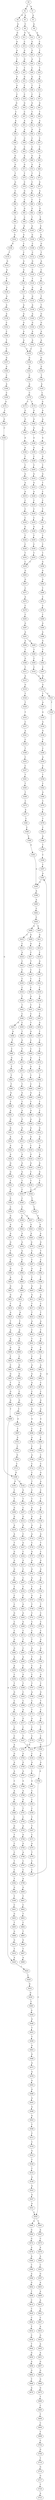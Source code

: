 strict digraph  {
	S0 -> S1 [ label = A ];
	S0 -> S2 [ label = C ];
	S1 -> S3 [ label = A ];
	S2 -> S4 [ label = G ];
	S2 -> S5 [ label = A ];
	S3 -> S6 [ label = A ];
	S4 -> S7 [ label = A ];
	S5 -> S8 [ label = C ];
	S6 -> S9 [ label = A ];
	S7 -> S10 [ label = G ];
	S8 -> S11 [ label = G ];
	S8 -> S12 [ label = C ];
	S9 -> S13 [ label = C ];
	S10 -> S14 [ label = A ];
	S11 -> S15 [ label = C ];
	S12 -> S16 [ label = G ];
	S13 -> S17 [ label = T ];
	S14 -> S18 [ label = A ];
	S15 -> S19 [ label = G ];
	S16 -> S20 [ label = G ];
	S17 -> S21 [ label = T ];
	S18 -> S22 [ label = C ];
	S19 -> S23 [ label = G ];
	S20 -> S24 [ label = A ];
	S21 -> S25 [ label = T ];
	S22 -> S26 [ label = T ];
	S23 -> S27 [ label = T ];
	S24 -> S28 [ label = C ];
	S25 -> S29 [ label = G ];
	S26 -> S30 [ label = G ];
	S27 -> S31 [ label = G ];
	S28 -> S32 [ label = G ];
	S29 -> S33 [ label = C ];
	S30 -> S34 [ label = G ];
	S31 -> S35 [ label = C ];
	S32 -> S36 [ label = T ];
	S33 -> S37 [ label = C ];
	S34 -> S38 [ label = C ];
	S35 -> S39 [ label = C ];
	S36 -> S40 [ label = C ];
	S37 -> S41 [ label = G ];
	S38 -> S42 [ label = G ];
	S39 -> S43 [ label = G ];
	S40 -> S44 [ label = G ];
	S41 -> S45 [ label = T ];
	S42 -> S46 [ label = C ];
	S43 -> S47 [ label = C ];
	S44 -> S48 [ label = T ];
	S45 -> S49 [ label = A ];
	S46 -> S50 [ label = A ];
	S47 -> S51 [ label = A ];
	S48 -> S52 [ label = G ];
	S49 -> S53 [ label = G ];
	S50 -> S54 [ label = G ];
	S51 -> S55 [ label = A ];
	S52 -> S56 [ label = A ];
	S53 -> S57 [ label = C ];
	S54 -> S58 [ label = C ];
	S55 -> S59 [ label = C ];
	S56 -> S60 [ label = C ];
	S57 -> S61 [ label = C ];
	S58 -> S62 [ label = G ];
	S59 -> S63 [ label = C ];
	S60 -> S64 [ label = C ];
	S61 -> S65 [ label = G ];
	S62 -> S66 [ label = G ];
	S63 -> S67 [ label = A ];
	S64 -> S68 [ label = G ];
	S65 -> S69 [ label = G ];
	S66 -> S70 [ label = G ];
	S67 -> S71 [ label = G ];
	S68 -> S72 [ label = G ];
	S69 -> S73 [ label = T ];
	S70 -> S74 [ label = T ];
	S71 -> S75 [ label = T ];
	S72 -> S76 [ label = T ];
	S73 -> S77 [ label = G ];
	S74 -> S78 [ label = G ];
	S75 -> S79 [ label = C ];
	S76 -> S80 [ label = C ];
	S77 -> S81 [ label = A ];
	S78 -> S82 [ label = C ];
	S79 -> S83 [ label = G ];
	S80 -> S84 [ label = G ];
	S81 -> S85 [ label = C ];
	S82 -> S86 [ label = C ];
	S83 -> S87 [ label = C ];
	S84 -> S88 [ label = C ];
	S85 -> S89 [ label = G ];
	S86 -> S90 [ label = G ];
	S87 -> S91 [ label = G ];
	S88 -> S92 [ label = G ];
	S89 -> S93 [ label = T ];
	S90 -> S94 [ label = C ];
	S91 -> S95 [ label = C ];
	S92 -> S96 [ label = T ];
	S93 -> S97 [ label = G ];
	S94 -> S98 [ label = C ];
	S95 -> S99 [ label = A ];
	S96 -> S100 [ label = A ];
	S97 -> S101 [ label = G ];
	S98 -> S102 [ label = G ];
	S99 -> S103 [ label = G ];
	S100 -> S104 [ label = G ];
	S101 -> S105 [ label = G ];
	S102 -> S106 [ label = G ];
	S103 -> S107 [ label = C ];
	S104 -> S108 [ label = C ];
	S105 -> S109 [ label = T ];
	S106 -> S110 [ label = T ];
	S107 -> S111 [ label = C ];
	S108 -> S112 [ label = C ];
	S109 -> S113 [ label = A ];
	S110 -> S114 [ label = G ];
	S111 -> S115 [ label = G ];
	S112 -> S116 [ label = G ];
	S113 -> S117 [ label = C ];
	S114 -> S118 [ label = G ];
	S115 -> S119 [ label = G ];
	S116 -> S120 [ label = C ];
	S117 -> S121 [ label = T ];
	S118 -> S122 [ label = T ];
	S119 -> S123 [ label = T ];
	S120 -> S124 [ label = T ];
	S121 -> S125 [ label = A ];
	S122 -> S126 [ label = G ];
	S123 -> S127 [ label = G ];
	S124 -> S128 [ label = G ];
	S125 -> S129 [ label = T ];
	S126 -> S130 [ label = G ];
	S127 -> S131 [ label = G ];
	S128 -> S132 [ label = G ];
	S129 -> S133 [ label = T ];
	S130 -> S134 [ label = A ];
	S131 -> S135 [ label = A ];
	S132 -> S136 [ label = A ];
	S133 -> S137 [ label = G ];
	S134 -> S138 [ label = A ];
	S135 -> S139 [ label = A ];
	S136 -> S140 [ label = A ];
	S137 -> S141 [ label = G ];
	S138 -> S142 [ label = C ];
	S139 -> S143 [ label = G ];
	S140 -> S144 [ label = G ];
	S141 -> S145 [ label = A ];
	S142 -> S146 [ label = C ];
	S143 -> S147 [ label = A ];
	S144 -> S148 [ label = A ];
	S145 -> S149 [ label = A ];
	S146 -> S150 [ label = T ];
	S147 -> S151 [ label = A ];
	S148 -> S152 [ label = A ];
	S149 -> S153 [ label = C ];
	S150 -> S154 [ label = C ];
	S151 -> S155 [ label = C ];
	S152 -> S155 [ label = C ];
	S153 -> S156 [ label = G ];
	S154 -> S157 [ label = G ];
	S155 -> S158 [ label = G ];
	S156 -> S159 [ label = G ];
	S157 -> S160 [ label = G ];
	S158 -> S161 [ label = G ];
	S159 -> S162 [ label = T ];
	S160 -> S163 [ label = C ];
	S161 -> S164 [ label = C ];
	S162 -> S165 [ label = A ];
	S163 -> S166 [ label = A ];
	S164 -> S167 [ label = A ];
	S165 -> S168 [ label = C ];
	S166 -> S169 [ label = C ];
	S167 -> S170 [ label = C ];
	S168 -> S171 [ label = G ];
	S169 -> S172 [ label = G ];
	S170 -> S173 [ label = C ];
	S170 -> S174 [ label = T ];
	S171 -> S175 [ label = A ];
	S172 -> S176 [ label = C ];
	S173 -> S177 [ label = G ];
	S174 -> S178 [ label = G ];
	S175 -> S179 [ label = A ];
	S176 -> S180 [ label = G ];
	S177 -> S181 [ label = G ];
	S178 -> S182 [ label = G ];
	S179 -> S183 [ label = G ];
	S180 -> S184 [ label = C ];
	S181 -> S185 [ label = G ];
	S182 -> S186 [ label = G ];
	S183 -> S187 [ label = A ];
	S184 -> S188 [ label = G ];
	S185 -> S189 [ label = A ];
	S186 -> S190 [ label = A ];
	S187 -> S191 [ label = A ];
	S188 -> S192 [ label = C ];
	S188 -> S193 [ label = G ];
	S189 -> S194 [ label = A ];
	S190 -> S195 [ label = A ];
	S191 -> S196 [ label = G ];
	S192 -> S197 [ label = G ];
	S193 -> S198 [ label = C ];
	S194 -> S199 [ label = T ];
	S195 -> S200 [ label = C ];
	S196 -> S201 [ label = T ];
	S197 -> S202 [ label = T ];
	S198 -> S203 [ label = T ];
	S199 -> S204 [ label = T ];
	S200 -> S205 [ label = T ];
	S201 -> S206 [ label = G ];
	S202 -> S207 [ label = C ];
	S203 -> S208 [ label = G ];
	S204 -> S209 [ label = G ];
	S205 -> S210 [ label = G ];
	S206 -> S211 [ label = T ];
	S207 -> S212 [ label = G ];
	S208 -> S213 [ label = G ];
	S209 -> S214 [ label = A ];
	S210 -> S215 [ label = G ];
	S211 -> S216 [ label = C ];
	S212 -> S217 [ label = A ];
	S213 -> S218 [ label = A ];
	S214 -> S219 [ label = A ];
	S215 -> S220 [ label = A ];
	S216 -> S221 [ label = C ];
	S217 -> S222 [ label = C ];
	S218 -> S223 [ label = A ];
	S219 -> S224 [ label = C ];
	S220 -> S225 [ label = C ];
	S221 -> S226 [ label = T ];
	S222 -> S227 [ label = G ];
	S223 -> S228 [ label = T ];
	S224 -> S229 [ label = C ];
	S225 -> S230 [ label = C ];
	S226 -> S231 [ label = G ];
	S227 -> S232 [ label = C ];
	S228 -> S233 [ label = G ];
	S229 -> S234 [ label = C ];
	S230 -> S235 [ label = C ];
	S231 -> S236 [ label = G ];
	S232 -> S237 [ label = G ];
	S233 -> S238 [ label = G ];
	S234 -> S239 [ label = G ];
	S235 -> S240 [ label = G ];
	S236 -> S241 [ label = C ];
	S237 -> S242 [ label = C ];
	S238 -> S243 [ label = G ];
	S239 -> S244 [ label = T ];
	S240 -> S245 [ label = T ];
	S241 -> S246 [ label = C ];
	S242 -> S247 [ label = C ];
	S243 -> S248 [ label = G ];
	S244 -> S249 [ label = C ];
	S245 -> S250 [ label = C ];
	S246 -> S251 [ label = T ];
	S247 -> S252 [ label = T ];
	S248 -> S253 [ label = T ];
	S249 -> S254 [ label = T ];
	S250 -> S255 [ label = T ];
	S251 -> S256 [ label = G ];
	S252 -> S257 [ label = C ];
	S253 -> S258 [ label = C ];
	S254 -> S259 [ label = C ];
	S255 -> S259 [ label = C ];
	S256 -> S260 [ label = G ];
	S257 -> S261 [ label = G ];
	S258 -> S262 [ label = C ];
	S259 -> S263 [ label = G ];
	S260 -> S264 [ label = G ];
	S261 -> S265 [ label = G ];
	S262 -> S266 [ label = G ];
	S263 -> S267 [ label = G ];
	S264 -> S268 [ label = T ];
	S265 -> S269 [ label = G ];
	S266 -> S270 [ label = C ];
	S267 -> S271 [ label = C ];
	S268 -> S272 [ label = C ];
	S269 -> S273 [ label = C ];
	S270 -> S274 [ label = C ];
	S271 -> S275 [ label = A ];
	S272 -> S276 [ label = C ];
	S273 -> S277 [ label = T ];
	S274 -> S278 [ label = G ];
	S275 -> S279 [ label = C ];
	S276 -> S280 [ label = C ];
	S277 -> S281 [ label = C ];
	S278 -> S282 [ label = G ];
	S279 -> S283 [ label = C ];
	S280 -> S284 [ label = G ];
	S281 -> S285 [ label = A ];
	S282 -> S286 [ label = A ];
	S283 -> S287 [ label = G ];
	S284 -> S288 [ label = A ];
	S285 -> S289 [ label = C ];
	S286 -> S290 [ label = A ];
	S287 -> S291 [ label = A ];
	S288 -> S292 [ label = G ];
	S289 -> S293 [ label = G ];
	S290 -> S294 [ label = C ];
	S291 -> S295 [ label = G ];
	S291 -> S296 [ label = A ];
	S292 -> S297 [ label = T ];
	S293 -> S298 [ label = T ];
	S294 -> S299 [ label = T ];
	S295 -> S300 [ label = T ];
	S296 -> S301 [ label = T ];
	S297 -> S302 [ label = C ];
	S298 -> S303 [ label = C ];
	S299 -> S304 [ label = G ];
	S300 -> S305 [ label = C ];
	S301 -> S306 [ label = G ];
	S302 -> S307 [ label = C ];
	S303 -> S308 [ label = C ];
	S304 -> S309 [ label = C ];
	S305 -> S310 [ label = C ];
	S306 -> S311 [ label = T ];
	S307 -> S312 [ label = A ];
	S308 -> S313 [ label = A ];
	S309 -> S314 [ label = A ];
	S310 -> S312 [ label = A ];
	S311 -> S315 [ label = A ];
	S312 -> S316 [ label = G ];
	S313 -> S317 [ label = G ];
	S314 -> S318 [ label = A ];
	S315 -> S319 [ label = G ];
	S316 -> S320 [ label = T ];
	S316 -> S321 [ label = C ];
	S317 -> S322 [ label = C ];
	S318 -> S323 [ label = C ];
	S319 -> S324 [ label = T ];
	S320 -> S325 [ label = A ];
	S321 -> S326 [ label = T ];
	S322 -> S327 [ label = T ];
	S323 -> S328 [ label = C ];
	S324 -> S329 [ label = T ];
	S325 -> S330 [ label = G ];
	S326 -> S331 [ label = T ];
	S327 -> S331 [ label = T ];
	S328 -> S332 [ label = A ];
	S329 -> S333 [ label = T ];
	S330 -> S334 [ label = G ];
	S331 -> S335 [ label = C ];
	S332 -> S336 [ label = G ];
	S333 -> S337 [ label = C ];
	S334 -> S338 [ label = G ];
	S335 -> S339 [ label = A ];
	S336 -> S340 [ label = A ];
	S337 -> S341 [ label = A ];
	S338 -> S342 [ label = T ];
	S339 -> S343 [ label = C ];
	S340 -> S344 [ label = A ];
	S341 -> S345 [ label = C ];
	S342 -> S346 [ label = C ];
	S343 -> S347 [ label = G ];
	S344 -> S348 [ label = C ];
	S345 -> S349 [ label = T ];
	S346 -> S350 [ label = A ];
	S347 -> S351 [ label = C ];
	S348 -> S352 [ label = A ];
	S349 -> S353 [ label = C ];
	S350 -> S354 [ label = C ];
	S351 -> S355 [ label = C ];
	S352 -> S356 [ label = G ];
	S353 -> S357 [ label = C ];
	S354 -> S358 [ label = T ];
	S355 -> S359 [ label = C ];
	S356 -> S360 [ label = C ];
	S357 -> S361 [ label = T ];
	S358 -> S362 [ label = C ];
	S359 -> S363 [ label = T ];
	S360 -> S364 [ label = C ];
	S361 -> S365 [ label = T ];
	S362 -> S366 [ label = G ];
	S363 -> S367 [ label = T ];
	S364 -> S368 [ label = G ];
	S365 -> S369 [ label = T ];
	S366 -> S370 [ label = C ];
	S367 -> S371 [ label = C ];
	S368 -> S372 [ label = T ];
	S369 -> S373 [ label = C ];
	S370 -> S374 [ label = T ];
	S371 -> S375 [ label = A ];
	S372 -> S376 [ label = C ];
	S373 -> S377 [ label = A ];
	S374 -> S378 [ label = T ];
	S375 -> S379 [ label = T ];
	S376 -> S380 [ label = C ];
	S377 -> S381 [ label = T ];
	S378 -> S382 [ label = C ];
	S379 -> S383 [ label = C ];
	S380 -> S384 [ label = T ];
	S381 -> S385 [ label = C ];
	S382 -> S386 [ label = A ];
	S383 -> S387 [ label = C ];
	S384 -> S388 [ label = C ];
	S385 -> S389 [ label = C ];
	S386 -> S390 [ label = T ];
	S387 -> S391 [ label = A ];
	S388 -> S392 [ label = T ];
	S389 -> S393 [ label = A ];
	S390 -> S394 [ label = C ];
	S391 -> S395 [ label = G ];
	S392 -> S396 [ label = G ];
	S393 -> S395 [ label = G ];
	S394 -> S397 [ label = C ];
	S395 -> S398 [ label = A ];
	S396 -> S399 [ label = T ];
	S397 -> S391 [ label = A ];
	S398 -> S400 [ label = A ];
	S399 -> S401 [ label = C ];
	S400 -> S402 [ label = C ];
	S401 -> S403 [ label = G ];
	S402 -> S404 [ label = C ];
	S403 -> S405 [ label = T ];
	S404 -> S406 [ label = A ];
	S404 -> S407 [ label = G ];
	S405 -> S408 [ label = G ];
	S406 -> S409 [ label = G ];
	S406 -> S410 [ label = C ];
	S407 -> S411 [ label = G ];
	S408 -> S412 [ label = G ];
	S409 -> S413 [ label = A ];
	S410 -> S414 [ label = C ];
	S411 -> S415 [ label = A ];
	S412 -> S416 [ label = T ];
	S413 -> S417 [ label = C ];
	S414 -> S418 [ label = A ];
	S415 -> S419 [ label = C ];
	S416 -> S420 [ label = A ];
	S417 -> S421 [ label = T ];
	S418 -> S422 [ label = C ];
	S419 -> S423 [ label = G ];
	S420 -> S424 [ label = C ];
	S421 -> S425 [ label = C ];
	S422 -> S426 [ label = C ];
	S423 -> S427 [ label = C ];
	S424 -> S428 [ label = C ];
	S425 -> S429 [ label = C ];
	S426 -> S430 [ label = C ];
	S427 -> S431 [ label = C ];
	S428 -> S432 [ label = G ];
	S429 -> S433 [ label = C ];
	S430 -> S434 [ label = C ];
	S431 -> S435 [ label = C ];
	S432 -> S436 [ label = G ];
	S433 -> S437 [ label = A ];
	S434 -> S438 [ label = T ];
	S435 -> S439 [ label = A ];
	S436 -> S440 [ label = T ];
	S437 -> S441 [ label = T ];
	S438 -> S442 [ label = T ];
	S439 -> S443 [ label = T ];
	S440 -> S444 [ label = G ];
	S441 -> S445 [ label = C ];
	S442 -> S446 [ label = C ];
	S443 -> S447 [ label = C ];
	S444 -> S448 [ label = G ];
	S445 -> S449 [ label = T ];
	S446 -> S450 [ label = C ];
	S446 -> S451 [ label = G ];
	S447 -> S452 [ label = G ];
	S448 -> S453 [ label = T ];
	S449 -> S454 [ label = G ];
	S450 -> S455 [ label = T ];
	S451 -> S456 [ label = A ];
	S452 -> S457 [ label = T ];
	S453 -> S458 [ label = T ];
	S454 -> S459 [ label = C ];
	S455 -> S460 [ label = G ];
	S456 -> S461 [ label = T ];
	S457 -> S462 [ label = C ];
	S458 -> S463 [ label = A ];
	S459 -> S464 [ label = C ];
	S460 -> S465 [ label = T ];
	S461 -> S466 [ label = C ];
	S462 -> S467 [ label = C ];
	S463 -> S468 [ label = G ];
	S464 -> S469 [ label = A ];
	S465 -> S470 [ label = C ];
	S466 -> S471 [ label = G ];
	S467 -> S472 [ label = T ];
	S468 -> S473 [ label = A ];
	S469 -> S474 [ label = G ];
	S470 -> S475 [ label = C ];
	S471 -> S476 [ label = T ];
	S472 -> S477 [ label = C ];
	S473 -> S478 [ label = A ];
	S474 -> S479 [ label = T ];
	S475 -> S480 [ label = T ];
	S476 -> S481 [ label = T ];
	S477 -> S482 [ label = T ];
	S478 -> S483 [ label = G ];
	S479 -> S484 [ label = C ];
	S480 -> S485 [ label = T ];
	S481 -> S486 [ label = T ];
	S482 -> S487 [ label = T ];
	S483 -> S488 [ label = G ];
	S484 -> S489 [ label = G ];
	S485 -> S490 [ label = G ];
	S486 -> S491 [ label = G ];
	S487 -> S492 [ label = C ];
	S488 -> S493 [ label = G ];
	S489 -> S494 [ label = T ];
	S490 -> S495 [ label = T ];
	S491 -> S496 [ label = T ];
	S492 -> S497 [ label = T ];
	S493 -> S498 [ label = G ];
	S494 -> S499 [ label = A ];
	S495 -> S500 [ label = A ];
	S496 -> S501 [ label = A ];
	S497 -> S502 [ label = C ];
	S498 -> S503 [ label = G ];
	S499 -> S504 [ label = A ];
	S500 -> S505 [ label = G ];
	S501 -> S506 [ label = G ];
	S502 -> S507 [ label = G ];
	S503 -> S508 [ label = T ];
	S504 -> S509 [ label = G ];
	S505 -> S510 [ label = G ];
	S506 -> S511 [ label = G ];
	S507 -> S512 [ label = G ];
	S508 -> S513 [ label = C ];
	S509 -> S514 [ label = A ];
	S510 -> S515 [ label = A ];
	S511 -> S516 [ label = A ];
	S512 -> S517 [ label = A ];
	S513 -> S518 [ label = C ];
	S514 -> S519 [ label = C ];
	S515 -> S520 [ label = G ];
	S516 -> S521 [ label = A ];
	S517 -> S522 [ label = G ];
	S518 -> S523 [ label = G ];
	S519 -> S524 [ label = G ];
	S520 -> S525 [ label = A ];
	S521 -> S526 [ label = A ];
	S522 -> S527 [ label = A ];
	S523 -> S528 [ label = T ];
	S524 -> S529 [ label = G ];
	S525 -> S530 [ label = G ];
	S526 -> S531 [ label = G ];
	S527 -> S532 [ label = G ];
	S528 -> S533 [ label = C ];
	S529 -> S534 [ label = C ];
	S530 -> S535 [ label = G ];
	S531 -> S536 [ label = G ];
	S532 -> S537 [ label = G ];
	S533 -> S538 [ label = G ];
	S534 -> S539 [ label = T ];
	S535 -> S540 [ label = T ];
	S536 -> S541 [ label = T ];
	S537 -> S542 [ label = T ];
	S538 -> S543 [ label = G ];
	S539 -> S544 [ label = C ];
	S540 -> S545 [ label = C ];
	S541 -> S546 [ label = C ];
	S542 -> S545 [ label = C ];
	S543 -> S547 [ label = A ];
	S544 -> S548 [ label = T ];
	S545 -> S549 [ label = C ];
	S546 -> S550 [ label = C ];
	S547 -> S551 [ label = A ];
	S548 -> S552 [ label = C ];
	S549 -> S553 [ label = C ];
	S550 -> S554 [ label = C ];
	S551 -> S555 [ label = C ];
	S552 -> S556 [ label = G ];
	S553 -> S557 [ label = A ];
	S553 -> S558 [ label = G ];
	S554 -> S559 [ label = G ];
	S555 -> S560 [ label = A ];
	S555 -> S561 [ label = T ];
	S556 -> S562 [ label = A ];
	S557 -> S563 [ label = G ];
	S558 -> S564 [ label = G ];
	S559 -> S565 [ label = A ];
	S560 -> S566 [ label = G ];
	S561 -> S567 [ label = A ];
	S562 -> S568 [ label = A ];
	S563 -> S569 [ label = A ];
	S564 -> S570 [ label = A ];
	S565 -> S571 [ label = A ];
	S566 -> S572 [ label = G ];
	S567 -> S573 [ label = C ];
	S568 -> S574 [ label = G ];
	S569 -> S575 [ label = G ];
	S570 -> S576 [ label = G ];
	S571 -> S577 [ label = G ];
	S572 -> S578 [ label = A ];
	S573 -> S579 [ label = A ];
	S574 -> S580 [ label = T ];
	S575 -> S581 [ label = C ];
	S576 -> S582 [ label = G ];
	S577 -> S583 [ label = T ];
	S578 -> S584 [ label = A ];
	S579 -> S585 [ label = A ];
	S580 -> S586 [ label = C ];
	S581 -> S587 [ label = C ];
	S582 -> S588 [ label = C ];
	S583 -> S589 [ label = C ];
	S584 -> S590 [ label = T ];
	S585 -> S591 [ label = C ];
	S586 -> S592 [ label = G ];
	S587 -> S593 [ label = A ];
	S588 -> S594 [ label = G ];
	S589 -> S595 [ label = G ];
	S590 -> S596 [ label = A ];
	S591 -> S597 [ label = G ];
	S592 -> S598 [ label = C ];
	S593 -> S599 [ label = C ];
	S594 -> S600 [ label = T ];
	S595 -> S601 [ label = A ];
	S596 -> S602 [ label = G ];
	S597 -> S603 [ label = A ];
	S598 -> S604 [ label = G ];
	S599 -> S605 [ label = G ];
	S600 -> S606 [ label = G ];
	S601 -> S607 [ label = G ];
	S602 -> S608 [ label = T ];
	S603 -> S609 [ label = A ];
	S604 -> S610 [ label = G ];
	S605 -> S611 [ label = G ];
	S606 -> S612 [ label = G ];
	S607 -> S613 [ label = G ];
	S608 -> S614 [ label = C ];
	S609 -> S615 [ label = A ];
	S610 -> S616 [ label = C ];
	S611 -> S617 [ label = T ];
	S612 -> S618 [ label = T ];
	S613 -> S619 [ label = T ];
	S614 -> S620 [ label = T ];
	S615 -> S621 [ label = A ];
	S616 -> S622 [ label = T ];
	S617 -> S623 [ label = T ];
	S618 -> S624 [ label = A ];
	S619 -> S625 [ label = A ];
	S620 -> S626 [ label = C ];
	S621 -> S627 [ label = C ];
	S622 -> S628 [ label = A ];
	S623 -> S629 [ label = A ];
	S624 -> S630 [ label = T ];
	S625 -> S631 [ label = T ];
	S626 -> S632 [ label = T ];
	S627 -> S633 [ label = A ];
	S628 -> S634 [ label = T ];
	S629 -> S635 [ label = C ];
	S630 -> S636 [ label = G ];
	S631 -> S637 [ label = A ];
	S632 -> S638 [ label = C ];
	S633 -> S639 [ label = G ];
	S634 -> S640 [ label = A ];
	S635 -> S641 [ label = T ];
	S636 -> S642 [ label = A ];
	S637 -> S643 [ label = A ];
	S638 -> S644 [ label = T ];
	S639 -> S645 [ label = A ];
	S640 -> S646 [ label = G ];
	S641 -> S647 [ label = G ];
	S642 -> S648 [ label = G ];
	S643 -> S649 [ label = G ];
	S644 -> S650 [ label = G ];
	S645 -> S651 [ label = A ];
	S646 -> S652 [ label = T ];
	S647 -> S653 [ label = C ];
	S648 -> S654 [ label = C ];
	S649 -> S655 [ label = T ];
	S650 -> S656 [ label = A ];
	S651 -> S657 [ label = G ];
	S652 -> S658 [ label = A ];
	S653 -> S659 [ label = A ];
	S654 -> S660 [ label = G ];
	S655 -> S661 [ label = C ];
	S656 -> S662 [ label = G ];
	S657 -> S663 [ label = G ];
	S658 -> S664 [ label = G ];
	S659 -> S665 [ label = G ];
	S660 -> S666 [ label = G ];
	S661 -> S667 [ label = G ];
	S662 -> S668 [ label = T ];
	S663 -> S669 [ label = G ];
	S664 -> S670 [ label = C ];
	S665 -> S671 [ label = A ];
	S666 -> S672 [ label = T ];
	S667 -> S673 [ label = T ];
	S668 -> S674 [ label = A ];
	S669 -> S675 [ label = G ];
	S670 -> S676 [ label = C ];
	S671 -> S677 [ label = C ];
	S672 -> S678 [ label = C ];
	S673 -> S679 [ label = G ];
	S675 -> S680 [ label = T ];
	S676 -> S681 [ label = G ];
	S677 -> S682 [ label = G ];
	S678 -> S683 [ label = G ];
	S679 -> S684 [ label = G ];
	S680 -> S685 [ label = C ];
	S681 -> S686 [ label = A ];
	S682 -> S687 [ label = G ];
	S683 -> S688 [ label = C ];
	S684 -> S689 [ label = T ];
	S685 -> S690 [ label = T ];
	S686 -> S691 [ label = A ];
	S687 -> S692 [ label = A ];
	S688 -> S693 [ label = A ];
	S689 -> S420 [ label = A ];
	S690 -> S694 [ label = C ];
	S691 -> S695 [ label = A ];
	S692 -> S696 [ label = C ];
	S693 -> S697 [ label = C ];
	S694 -> S698 [ label = T ];
	S695 -> S699 [ label = C ];
	S696 -> S700 [ label = A ];
	S697 -> S701 [ label = G ];
	S698 -> S702 [ label = C ];
	S699 -> S703 [ label = C ];
	S700 -> S704 [ label = C ];
	S701 -> S705 [ label = C ];
	S702 -> S706 [ label = G ];
	S703 -> S707 [ label = C ];
	S704 -> S708 [ label = A ];
	S705 -> S709 [ label = G ];
	S706 -> S710 [ label = T ];
	S707 -> S711 [ label = C ];
	S708 -> S712 [ label = C ];
	S709 -> S713 [ label = C ];
	S710 -> S714 [ label = G ];
	S711 -> S715 [ label = G ];
	S712 -> S716 [ label = C ];
	S713 -> S188 [ label = G ];
	S714 -> S717 [ label = G ];
	S715 -> S718 [ label = A ];
	S716 -> S719 [ label = T ];
	S717 -> S720 [ label = T ];
	S718 -> S721 [ label = C ];
	S719 -> S722 [ label = C ];
	S720 -> S723 [ label = A ];
	S721 -> S724 [ label = T ];
	S722 -> S725 [ label = T ];
	S724 -> S726 [ label = A ];
	S725 -> S727 [ label = A ];
	S726 -> S728 [ label = G ];
	S727 -> S729 [ label = G ];
	S728 -> S730 [ label = A ];
	S729 -> S731 [ label = A ];
	S730 -> S732 [ label = A ];
	S731 -> S733 [ label = A ];
	S732 -> S734 [ label = T ];
	S733 -> S735 [ label = C ];
	S734 -> S736 [ label = C ];
	S735 -> S737 [ label = G ];
	S736 -> S738 [ label = G ];
	S737 -> S739 [ label = A ];
	S738 -> S740 [ label = G ];
	S739 -> S741 [ label = G ];
	S740 -> S742 [ label = G ];
	S741 -> S743 [ label = G ];
	S742 -> S744 [ label = T ];
	S743 -> S745 [ label = T ];
	S744 -> S746 [ label = A ];
	S745 -> S747 [ label = G ];
	S746 -> S748 [ label = T ];
	S747 -> S749 [ label = T ];
	S748 -> S750 [ label = C ];
	S749 -> S751 [ label = C ];
	S750 -> S752 [ label = C ];
	S751 -> S753 [ label = C ];
	S752 -> S754 [ label = C ];
	S753 -> S755 [ label = C ];
	S754 -> S756 [ label = G ];
	S755 -> S757 [ label = T ];
	S756 -> S758 [ label = A ];
	S757 -> S759 [ label = G ];
	S758 -> S760 [ label = A ];
	S759 -> S761 [ label = T ];
	S760 -> S762 [ label = A ];
	S761 -> S763 [ label = C ];
	S762 -> S764 [ label = G ];
	S763 -> S765 [ label = C ];
	S764 -> S766 [ label = T ];
	S765 -> S767 [ label = T ];
	S766 -> S768 [ label = G ];
	S767 -> S769 [ label = A ];
	S768 -> S770 [ label = T ];
	S769 -> S771 [ label = C ];
	S770 -> S772 [ label = C ];
	S771 -> S773 [ label = T ];
	S772 -> S774 [ label = G ];
	S773 -> S775 [ label = A ];
	S774 -> S776 [ label = T ];
	S775 -> S777 [ label = C ];
	S776 -> S778 [ label = C ];
	S777 -> S779 [ label = C ];
	S778 -> S780 [ label = G ];
	S779 -> S781 [ label = A ];
	S780 -> S782 [ label = G ];
	S781 -> S783 [ label = G ];
	S782 -> S784 [ label = A ];
	S783 -> S785 [ label = G ];
	S784 -> S786 [ label = A ];
	S785 -> S787 [ label = A ];
	S786 -> S555 [ label = C ];
	S787 -> S788 [ label = G ];
	S788 -> S789 [ label = A ];
	S789 -> S790 [ label = G ];
	S790 -> S791 [ label = T ];
	S791 -> S792 [ label = C ];
	S792 -> S793 [ label = A ];
	S793 -> S794 [ label = G ];
	S794 -> S795 [ label = G ];
	S795 -> S796 [ label = A ];
	S796 -> S797 [ label = C ];
	S797 -> S798 [ label = C ];
	S798 -> S799 [ label = A ];
	S799 -> S800 [ label = G ];
	S800 -> S801 [ label = T ];
	S801 -> S802 [ label = C ];
	S802 -> S803 [ label = T ];
	S803 -> S804 [ label = C ];
	S804 -> S805 [ label = T ];
	S805 -> S806 [ label = G ];
	S806 -> S807 [ label = T ];
	S807 -> S808 [ label = A ];
}
